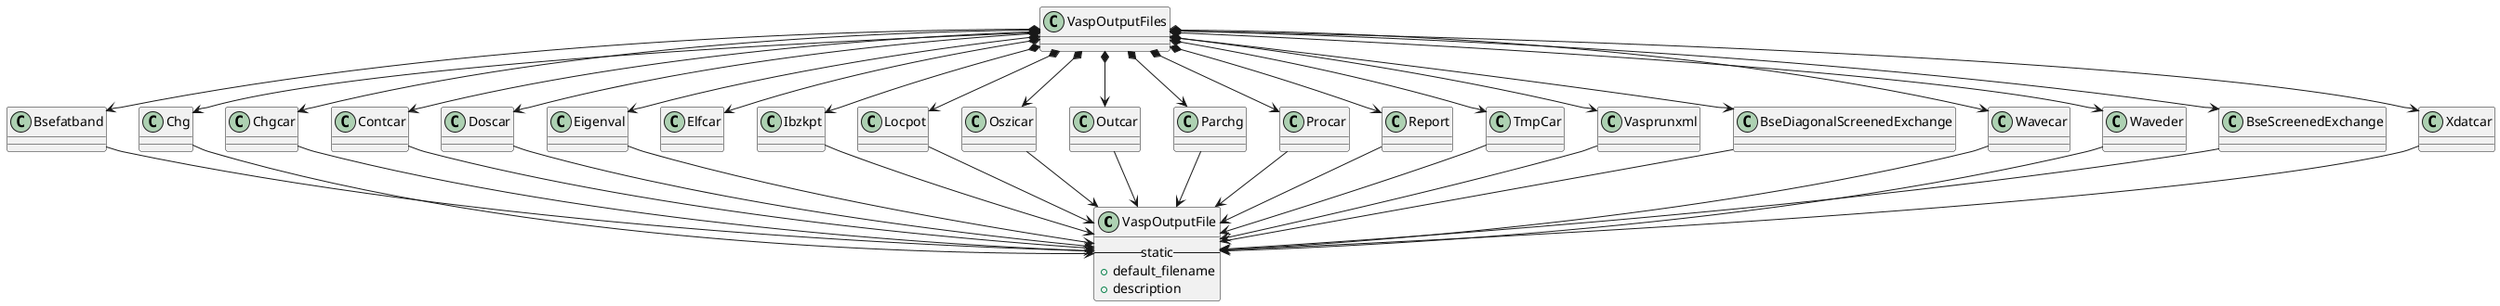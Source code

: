 @startuml
class VaspOutputFile{
    -- static --
    + default_filename
    + description
}
class VaspOutputFiles
VaspOutputFiles *--> Bsefatband
VaspOutputFiles *--> Chg
VaspOutputFiles *--> Chgcar
VaspOutputFiles *--> Contcar
VaspOutputFiles *--> Doscar
VaspOutputFiles *--> Eigenval
VaspOutputFiles *--> Elfcar
VaspOutputFiles *--> Ibzkpt
VaspOutputFiles *--> Locpot
VaspOutputFiles *--> Oszicar
VaspOutputFiles *--> Outcar
VaspOutputFiles *--> Parchg
VaspOutputFiles *--> Procar
VaspOutputFiles *--> Report
VaspOutputFiles *--> TmpCar
VaspOutputFiles *--> Vasprunxml
VaspOutputFiles *--> BseDiagonalScreenedExchange
VaspOutputFiles *--> Wavecar
VaspOutputFiles *--> Waveder
VaspOutputFiles *--> BseScreenedExchange
VaspOutputFiles *--> Xdatcar

Bsefatband --> VaspOutputFile
Chg --> VaspOutputFile
Chgcar --> VaspOutputFile
Contcar --> VaspOutputFile
Doscar --> VaspOutputFile
Eigenval --> VaspOutputFile
Ibzkpt --> VaspOutputFile
Locpot --> VaspOutputFile
Oszicar --> VaspOutputFile
Outcar --> VaspOutputFile
Parchg --> VaspOutputFile
Procar --> VaspOutputFile
Report --> VaspOutputFile
TmpCar --> VaspOutputFile
Vasprunxml --> VaspOutputFile
BseDiagonalScreenedExchange --> VaspOutputFile
Wavecar --> VaspOutputFile
Waveder --> VaspOutputFile
BseScreenedExchange --> VaspOutputFile
Xdatcar --> VaspOutputFile
@enduml